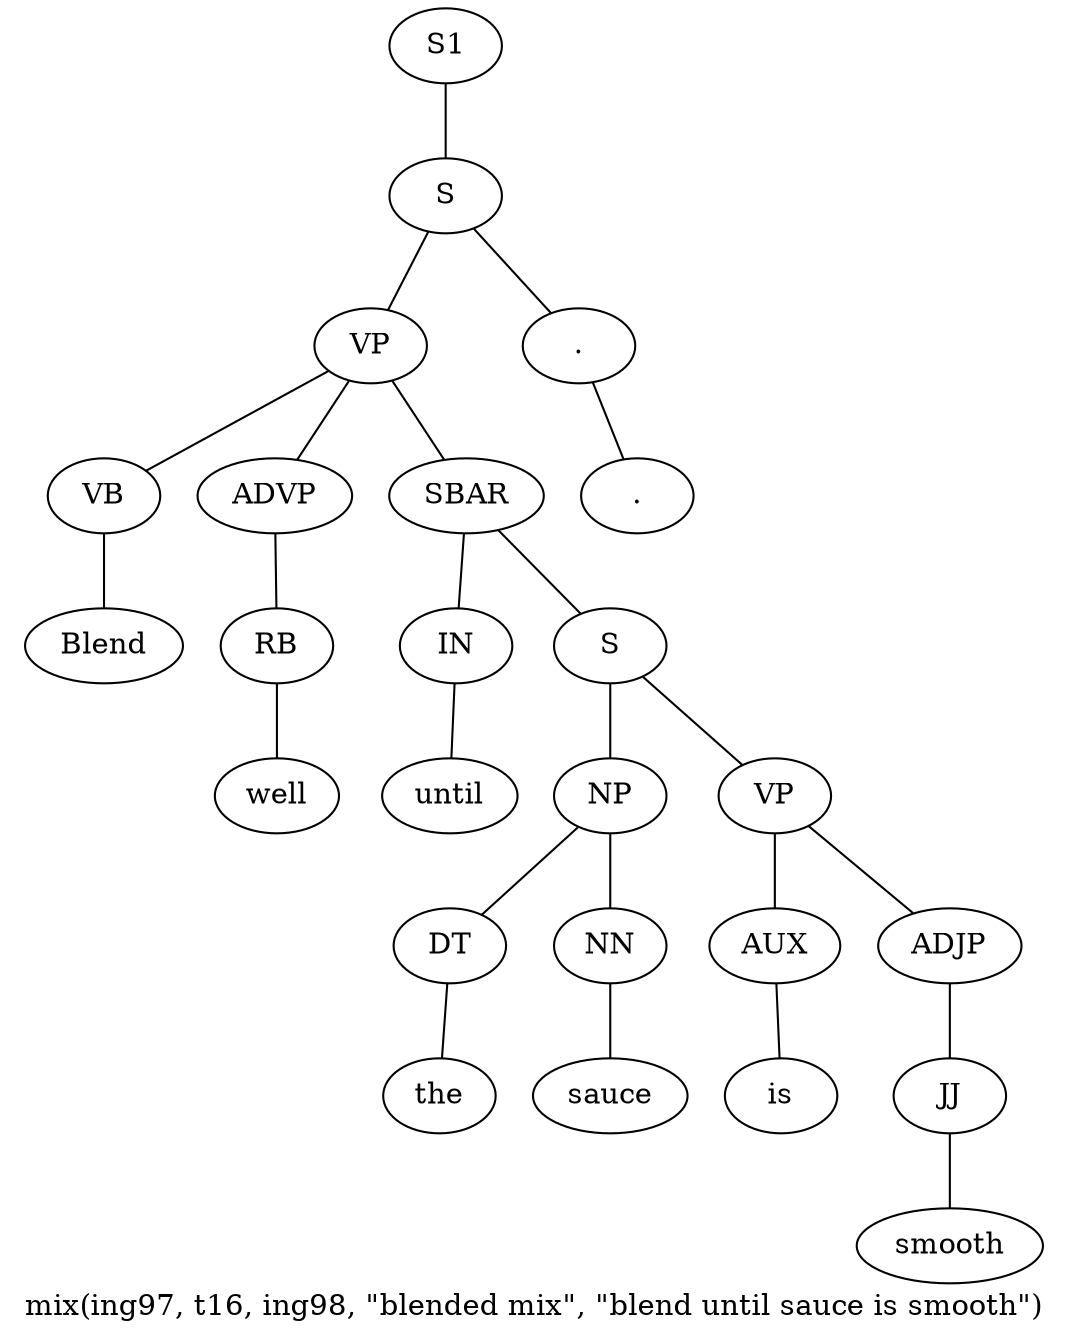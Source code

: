 graph SyntaxGraph {
	label = "mix(ing97, t16, ing98, \"blended mix\", \"blend until sauce is smooth\")";
	Node0 [label="S1"];
	Node1 [label="S"];
	Node2 [label="VP"];
	Node3 [label="VB"];
	Node4 [label="Blend"];
	Node5 [label="ADVP"];
	Node6 [label="RB"];
	Node7 [label="well"];
	Node8 [label="SBAR"];
	Node9 [label="IN"];
	Node10 [label="until"];
	Node11 [label="S"];
	Node12 [label="NP"];
	Node13 [label="DT"];
	Node14 [label="the"];
	Node15 [label="NN"];
	Node16 [label="sauce"];
	Node17 [label="VP"];
	Node18 [label="AUX"];
	Node19 [label="is"];
	Node20 [label="ADJP"];
	Node21 [label="JJ"];
	Node22 [label="smooth"];
	Node23 [label="."];
	Node24 [label="."];

	Node0 -- Node1;
	Node1 -- Node2;
	Node1 -- Node23;
	Node2 -- Node3;
	Node2 -- Node5;
	Node2 -- Node8;
	Node3 -- Node4;
	Node5 -- Node6;
	Node6 -- Node7;
	Node8 -- Node9;
	Node8 -- Node11;
	Node9 -- Node10;
	Node11 -- Node12;
	Node11 -- Node17;
	Node12 -- Node13;
	Node12 -- Node15;
	Node13 -- Node14;
	Node15 -- Node16;
	Node17 -- Node18;
	Node17 -- Node20;
	Node18 -- Node19;
	Node20 -- Node21;
	Node21 -- Node22;
	Node23 -- Node24;
}